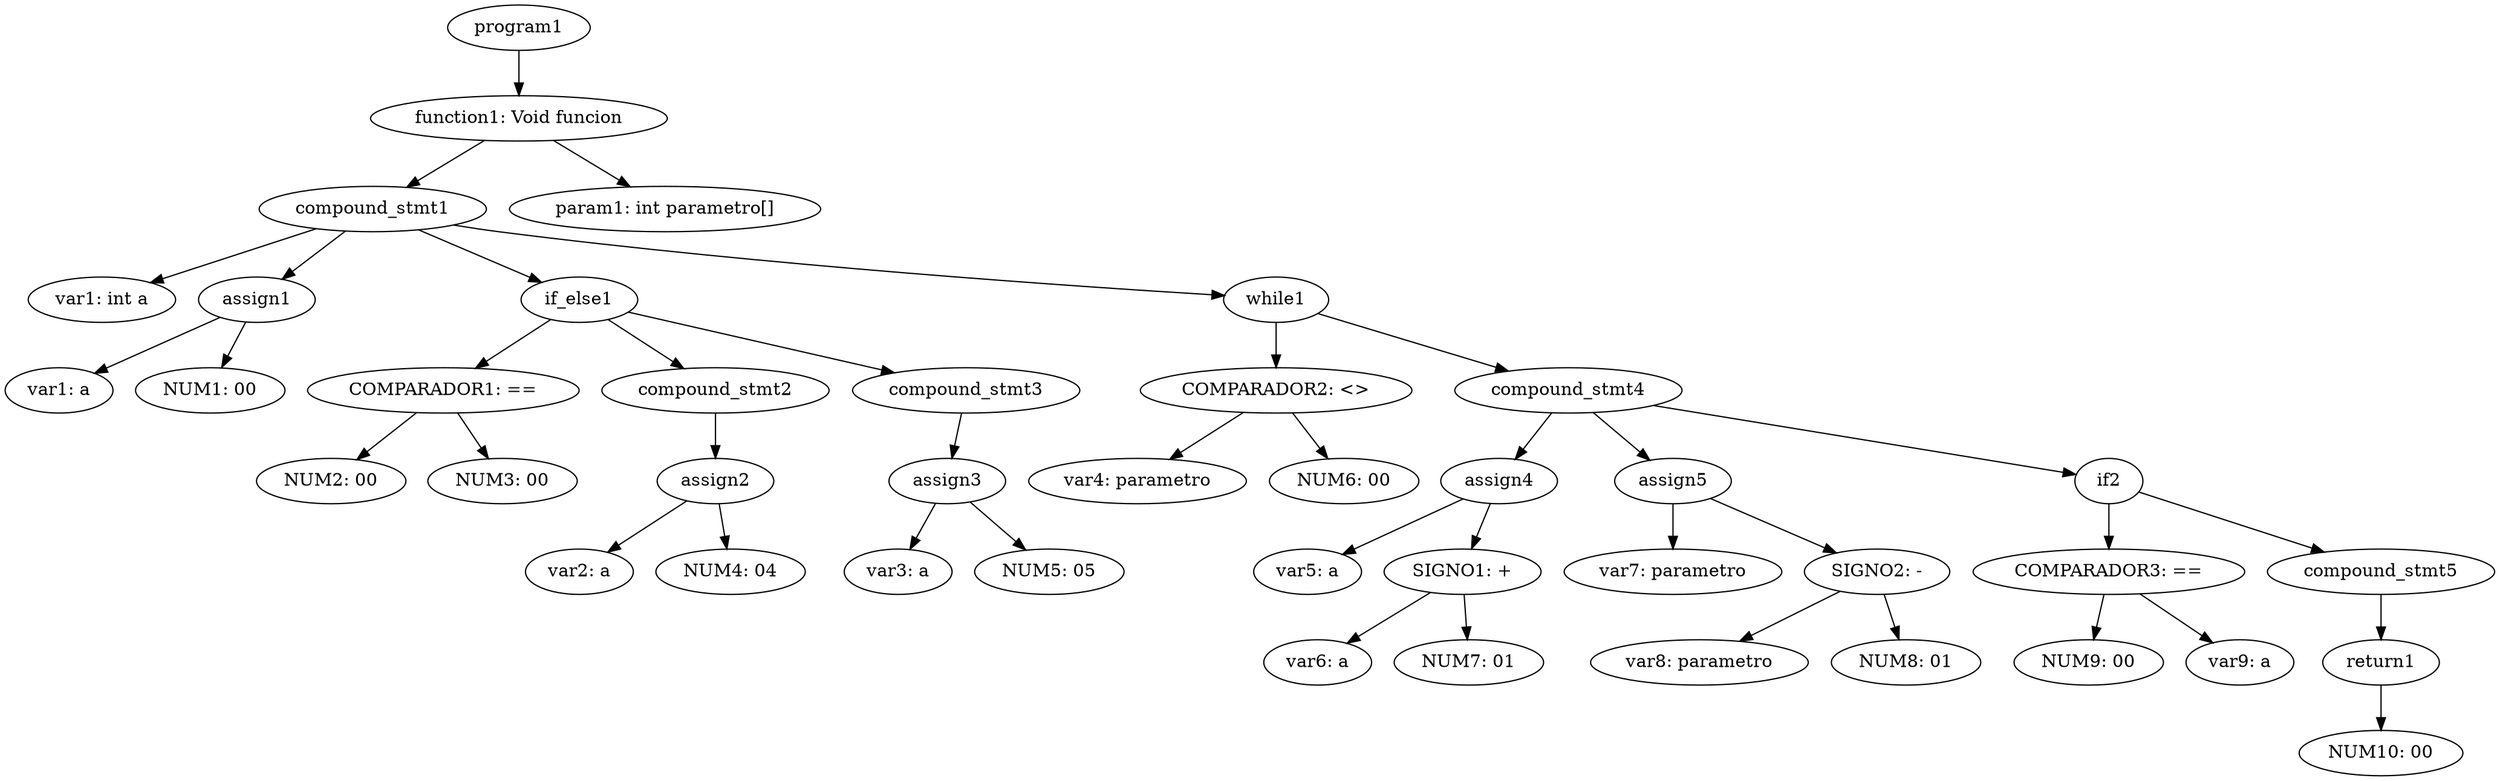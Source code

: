 digraph G {
	"program1" -> "function1: Void funcion"
	"function1: Void funcion" -> "compound_stmt1"
	"compound_stmt1" -> "var1: int a"
	"compound_stmt1" -> "assign1"
	"assign1" -> "var1: a"
	"assign1" -> "NUM1: 00"
	"compound_stmt1" -> "if_else1"
	"if_else1" -> "COMPARADOR1: =="
	"COMPARADOR1: ==" -> "NUM2: 00"
	"COMPARADOR1: ==" -> "NUM3: 00"
	"if_else1" -> "compound_stmt2"
	"compound_stmt2" -> "assign2"
	"assign2" -> "var2: a"
	"assign2" -> "NUM4: 04"
	"if_else1" -> "compound_stmt3"
	"compound_stmt3" -> "assign3"
	"assign3" -> "var3: a"
	"assign3" -> "NUM5: 05"
	"compound_stmt1" -> "while1"
	"while1" -> "COMPARADOR2: <>"
	"COMPARADOR2: <>" -> "var4: parametro"
	"COMPARADOR2: <>" -> "NUM6: 00"
	"while1" -> "compound_stmt4"
	"compound_stmt4" -> "assign4"
	"assign4" -> "var5: a"
	"assign4" -> "SIGNO1: +"
	"SIGNO1: +" -> "var6: a"
	"SIGNO1: +" -> "NUM7: 01"
	"compound_stmt4" -> "assign5"
	"assign5" -> "var7: parametro"
	"assign5" -> "SIGNO2: -"
	"SIGNO2: -" -> "var8: parametro"
	"SIGNO2: -" -> "NUM8: 01"
	"compound_stmt4" -> "if2"
	"if2" -> "COMPARADOR3: =="
	"COMPARADOR3: ==" -> "NUM9: 00"
	"COMPARADOR3: ==" -> "var9: a"
	"if2" -> "compound_stmt5"
	"compound_stmt5" -> "return1"
	"return1" -> "NUM10: 00"
	"function1: Void funcion" -> "param1: int parametro[]"
}